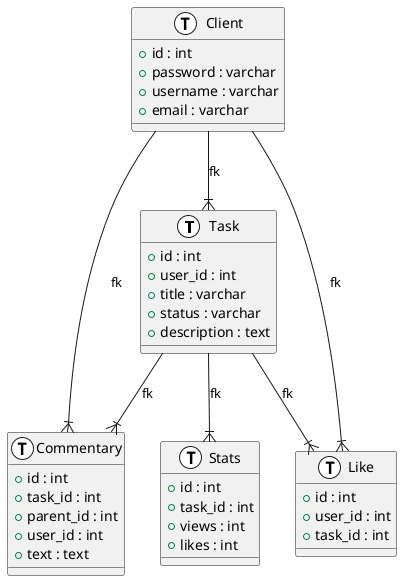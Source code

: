 @startuml er diagram

class task as "Task" << (T,white) >> {
    +id : int
    +user_id : int
    +title : varchar
    +status : varchar
    +description : text
}

class like as "Like" << (T,white) >> {
    +id : int
    +user_id : int
    +task_id : int
}

class commentary as "Commentary" << (T,white) >> {
    +id : int
    +task_id : int
    +parent_id : int
    +user_id : int
    +text : text
}

class client as "Client" << (T,white) >> {
    +id : int
    +password : varchar
    +username : varchar
    +email : varchar
}

class stats as "Stats" << (T,white) >> {
    +id : int
    +task_id : int
    +views : int
    +likes : int
}

client --|{ task : "fk"
task --|{ stats : "fk"
client --|{ commentary : "fk"
task --|{ like : "fk"
client --|{ like : "fk"
task --|{ commentary : "fk"

@enduml
